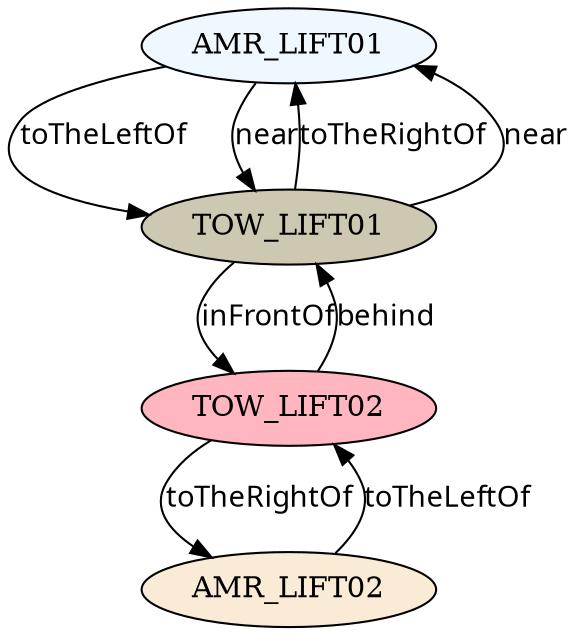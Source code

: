 // The Scene Graph
digraph {
	node [fillcolor=aliceblue style=filled]
	0 [label=AMR_LIFT01]
	node [fillcolor=antiquewhite style=filled]
	1 [label=AMR_LIFT02]
	node [fillcolor=cornsilk3 style=filled]
	2 [label=TOW_LIFT01]
	node [fillcolor=lightpink style=filled]
	3 [label=TOW_LIFT02]
	edge [color=black fontname=Sans style=filled]
	0 -> 2 [label=toTheLeftOf]
	0 -> 2 [label=near]
	1 -> 3 [label=toTheLeftOf]
	2 -> 0 [label=toTheRightOf]
	2 -> 0 [label=near]
	2 -> 3 [label=inFrontOf]
	3 -> 1 [label=toTheRightOf]
	3 -> 2 [label=behind]
}
